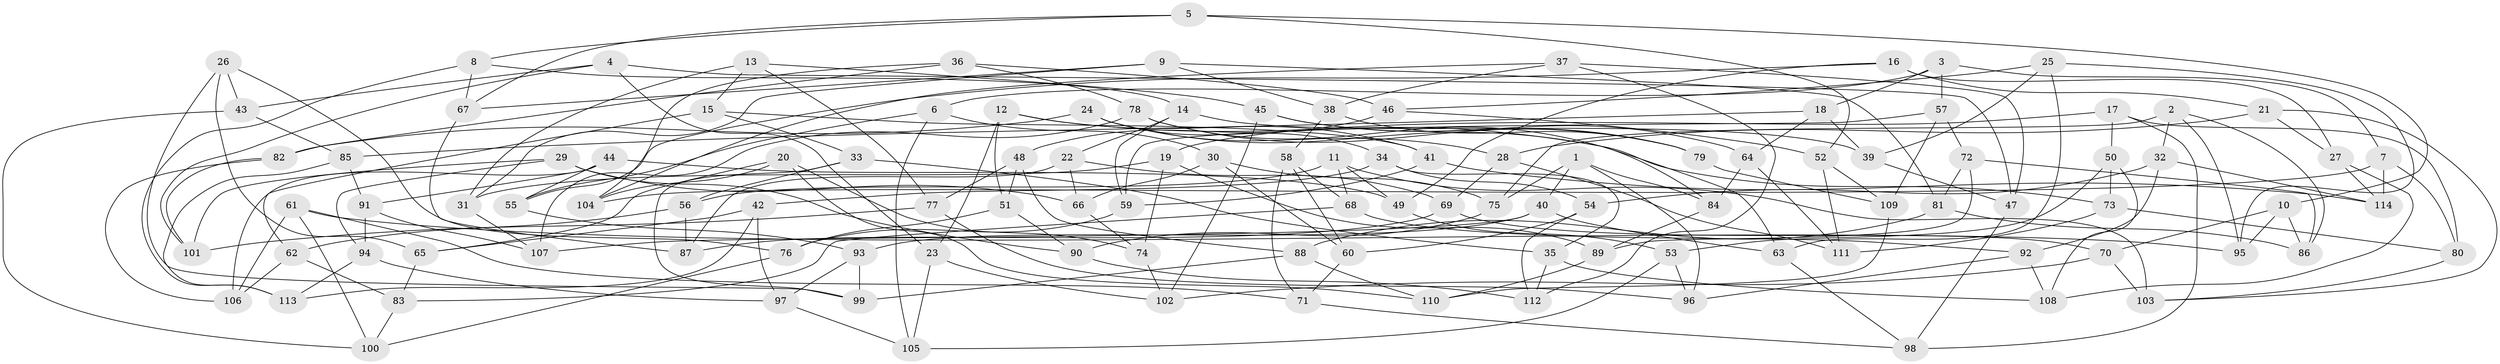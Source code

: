 // coarse degree distribution, {5: 0.10294117647058823, 3: 0.10294117647058823, 4: 0.6176470588235294, 9: 0.014705882352941176, 6: 0.04411764705882353, 7: 0.04411764705882353, 8: 0.029411764705882353, 12: 0.014705882352941176, 14: 0.014705882352941176, 10: 0.014705882352941176}
// Generated by graph-tools (version 1.1) at 2025/01/03/04/25 22:01:19]
// undirected, 114 vertices, 228 edges
graph export_dot {
graph [start="1"]
  node [color=gray90,style=filled];
  1;
  2;
  3;
  4;
  5;
  6;
  7;
  8;
  9;
  10;
  11;
  12;
  13;
  14;
  15;
  16;
  17;
  18;
  19;
  20;
  21;
  22;
  23;
  24;
  25;
  26;
  27;
  28;
  29;
  30;
  31;
  32;
  33;
  34;
  35;
  36;
  37;
  38;
  39;
  40;
  41;
  42;
  43;
  44;
  45;
  46;
  47;
  48;
  49;
  50;
  51;
  52;
  53;
  54;
  55;
  56;
  57;
  58;
  59;
  60;
  61;
  62;
  63;
  64;
  65;
  66;
  67;
  68;
  69;
  70;
  71;
  72;
  73;
  74;
  75;
  76;
  77;
  78;
  79;
  80;
  81;
  82;
  83;
  84;
  85;
  86;
  87;
  88;
  89;
  90;
  91;
  92;
  93;
  94;
  95;
  96;
  97;
  98;
  99;
  100;
  101;
  102;
  103;
  104;
  105;
  106;
  107;
  108;
  109;
  110;
  111;
  112;
  113;
  114;
  1 -- 84;
  1 -- 96;
  1 -- 75;
  1 -- 40;
  2 -- 75;
  2 -- 32;
  2 -- 95;
  2 -- 86;
  3 -- 18;
  3 -- 6;
  3 -- 7;
  3 -- 57;
  4 -- 23;
  4 -- 101;
  4 -- 47;
  4 -- 43;
  5 -- 52;
  5 -- 10;
  5 -- 67;
  5 -- 8;
  6 -- 30;
  6 -- 55;
  6 -- 105;
  7 -- 80;
  7 -- 114;
  7 -- 104;
  8 -- 14;
  8 -- 113;
  8 -- 67;
  9 -- 67;
  9 -- 81;
  9 -- 38;
  9 -- 31;
  10 -- 86;
  10 -- 70;
  10 -- 95;
  11 -- 68;
  11 -- 56;
  11 -- 49;
  11 -- 103;
  12 -- 23;
  12 -- 73;
  12 -- 51;
  12 -- 41;
  13 -- 77;
  13 -- 45;
  13 -- 15;
  13 -- 31;
  14 -- 59;
  14 -- 39;
  14 -- 22;
  15 -- 33;
  15 -- 62;
  15 -- 41;
  16 -- 27;
  16 -- 55;
  16 -- 49;
  16 -- 21;
  17 -- 50;
  17 -- 98;
  17 -- 80;
  17 -- 19;
  18 -- 39;
  18 -- 64;
  18 -- 85;
  19 -- 74;
  19 -- 31;
  19 -- 89;
  20 -- 104;
  20 -- 65;
  20 -- 110;
  20 -- 74;
  21 -- 28;
  21 -- 27;
  21 -- 103;
  22 -- 66;
  22 -- 69;
  22 -- 87;
  23 -- 102;
  23 -- 105;
  24 -- 28;
  24 -- 82;
  24 -- 34;
  24 -- 63;
  25 -- 46;
  25 -- 95;
  25 -- 39;
  25 -- 63;
  26 -- 65;
  26 -- 43;
  26 -- 76;
  26 -- 99;
  27 -- 114;
  27 -- 108;
  28 -- 111;
  28 -- 69;
  29 -- 90;
  29 -- 66;
  29 -- 94;
  29 -- 101;
  30 -- 60;
  30 -- 75;
  30 -- 66;
  31 -- 107;
  32 -- 92;
  32 -- 54;
  32 -- 114;
  33 -- 56;
  33 -- 35;
  33 -- 99;
  34 -- 35;
  34 -- 42;
  34 -- 54;
  35 -- 108;
  35 -- 112;
  36 -- 78;
  36 -- 104;
  36 -- 46;
  36 -- 82;
  37 -- 104;
  37 -- 112;
  37 -- 38;
  37 -- 47;
  38 -- 79;
  38 -- 58;
  39 -- 47;
  40 -- 63;
  40 -- 107;
  40 -- 93;
  41 -- 114;
  41 -- 59;
  42 -- 65;
  42 -- 97;
  42 -- 113;
  43 -- 100;
  43 -- 85;
  44 -- 49;
  44 -- 106;
  44 -- 91;
  44 -- 55;
  45 -- 64;
  45 -- 79;
  45 -- 102;
  46 -- 48;
  46 -- 52;
  47 -- 98;
  48 -- 77;
  48 -- 88;
  48 -- 51;
  49 -- 53;
  50 -- 53;
  50 -- 108;
  50 -- 73;
  51 -- 90;
  51 -- 76;
  52 -- 109;
  52 -- 111;
  53 -- 105;
  53 -- 96;
  54 -- 60;
  54 -- 112;
  55 -- 93;
  56 -- 62;
  56 -- 87;
  57 -- 109;
  57 -- 72;
  57 -- 59;
  58 -- 68;
  58 -- 71;
  58 -- 60;
  59 -- 76;
  60 -- 71;
  61 -- 71;
  61 -- 95;
  61 -- 100;
  61 -- 106;
  62 -- 83;
  62 -- 106;
  63 -- 98;
  64 -- 84;
  64 -- 111;
  65 -- 83;
  66 -- 74;
  67 -- 87;
  68 -- 83;
  68 -- 92;
  69 -- 87;
  69 -- 70;
  70 -- 102;
  70 -- 103;
  71 -- 98;
  72 -- 89;
  72 -- 81;
  72 -- 86;
  73 -- 111;
  73 -- 80;
  74 -- 102;
  75 -- 90;
  76 -- 100;
  77 -- 101;
  77 -- 96;
  78 -- 107;
  78 -- 84;
  78 -- 79;
  79 -- 109;
  80 -- 103;
  81 -- 88;
  81 -- 86;
  82 -- 106;
  82 -- 101;
  83 -- 100;
  84 -- 89;
  85 -- 91;
  85 -- 113;
  88 -- 110;
  88 -- 99;
  89 -- 110;
  90 -- 112;
  91 -- 107;
  91 -- 94;
  92 -- 108;
  92 -- 96;
  93 -- 99;
  93 -- 97;
  94 -- 113;
  94 -- 97;
  97 -- 105;
  109 -- 110;
}

